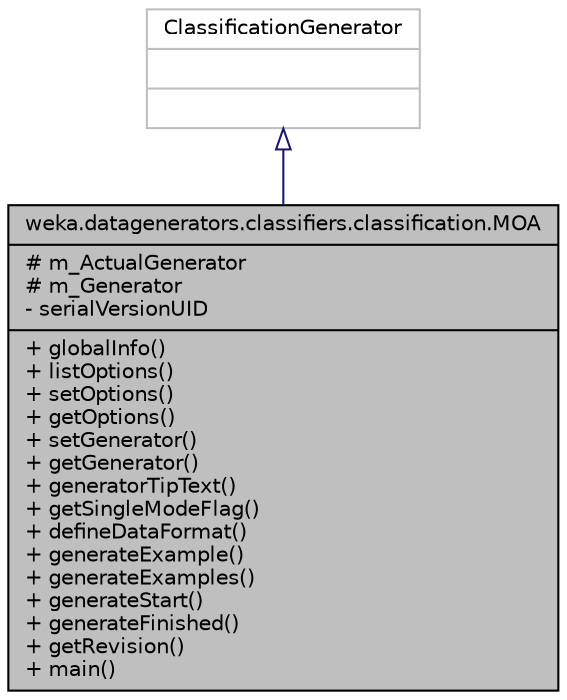 digraph G
{
  edge [fontname="Helvetica",fontsize="10",labelfontname="Helvetica",labelfontsize="10"];
  node [fontname="Helvetica",fontsize="10",shape=record];
  Node1 [label="{weka.datagenerators.classifiers.classification.MOA\n|# m_ActualGenerator\l# m_Generator\l- serialVersionUID\l|+ globalInfo()\l+ listOptions()\l+ setOptions()\l+ getOptions()\l+ setGenerator()\l+ getGenerator()\l+ generatorTipText()\l+ getSingleModeFlag()\l+ defineDataFormat()\l+ generateExample()\l+ generateExamples()\l+ generateStart()\l+ generateFinished()\l+ getRevision()\l+ main()\l}",height=0.2,width=0.4,color="black", fillcolor="grey75", style="filled" fontcolor="black"];
  Node2 -> Node1 [dir=back,color="midnightblue",fontsize="10",style="solid",arrowtail="empty",fontname="Helvetica"];
  Node2 [label="{ClassificationGenerator\n||}",height=0.2,width=0.4,color="grey75", fillcolor="white", style="filled"];
}
